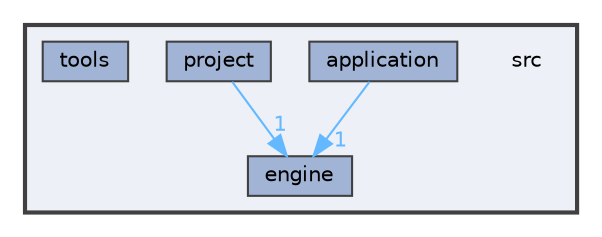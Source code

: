 digraph "C:/Dev/Techstorm-v5/src"
{
 // LATEX_PDF_SIZE
  bgcolor="transparent";
  edge [fontname=Helvetica,fontsize=10,labelfontname=Helvetica,labelfontsize=10];
  node [fontname=Helvetica,fontsize=10,shape=box,height=0.2,width=0.4];
  compound=true
  subgraph clusterdir_68267d1309a1af8e8297ef4c3efbcdba {
    graph [ bgcolor="#edf0f7", pencolor="grey25", label="", fontname=Helvetica,fontsize=10 style="filled,bold", URL="dir_68267d1309a1af8e8297ef4c3efbcdba.html",tooltip=""]
    dir_68267d1309a1af8e8297ef4c3efbcdba [shape=plaintext, label="src"];
  dir_844f6ab5c2ae79211596f3dcdd81adb7 [label="application", fillcolor="#a2b4d6", color="grey25", style="filled", URL="dir_844f6ab5c2ae79211596f3dcdd81adb7.html",tooltip=""];
  dir_2052808828190f934b76e979ee65af8a [label="engine", fillcolor="#a2b4d6", color="grey25", style="filled", URL="dir_2052808828190f934b76e979ee65af8a.html",tooltip=""];
  dir_00f0a3b1654669903f8939607e046ce9 [label="project", fillcolor="#a2b4d6", color="grey25", style="filled", URL="dir_00f0a3b1654669903f8939607e046ce9.html",tooltip=""];
  dir_1563a38af0d3a5e4a6330d6d45e9792a [label="tools", fillcolor="#a2b4d6", color="grey25", style="filled", URL="dir_1563a38af0d3a5e4a6330d6d45e9792a.html",tooltip=""];
  }
  dir_844f6ab5c2ae79211596f3dcdd81adb7->dir_2052808828190f934b76e979ee65af8a [headlabel="1", labeldistance=1.5 headhref="dir_000000_000004.html" href="dir_000000_000004.html" color="steelblue1" fontcolor="steelblue1"];
  dir_00f0a3b1654669903f8939607e046ce9->dir_2052808828190f934b76e979ee65af8a [headlabel="1", labeldistance=1.5 headhref="dir_000011_000004.html" href="dir_000011_000004.html" color="steelblue1" fontcolor="steelblue1"];
}
